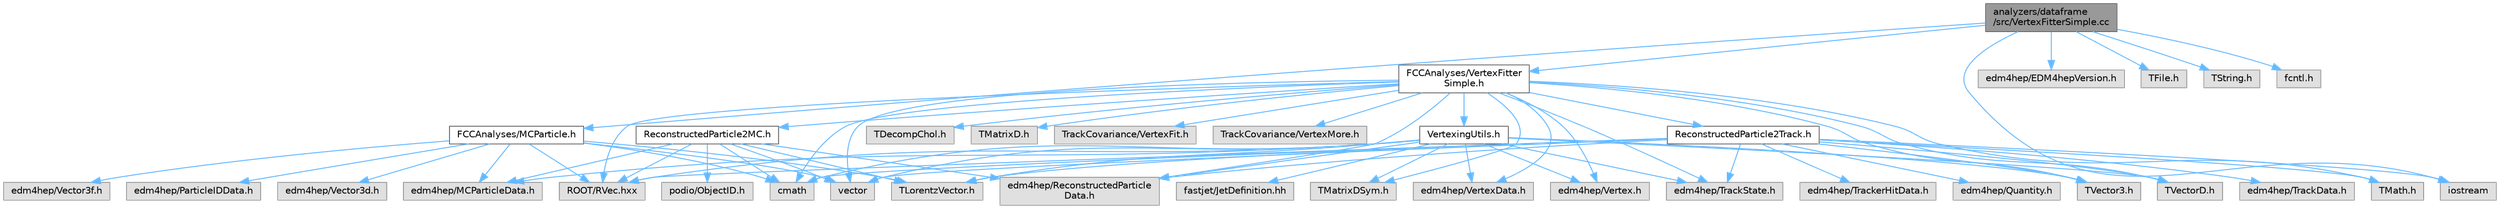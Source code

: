 digraph "analyzers/dataframe/src/VertexFitterSimple.cc"
{
 // LATEX_PDF_SIZE
  bgcolor="transparent";
  edge [fontname=Helvetica,fontsize=10,labelfontname=Helvetica,labelfontsize=10];
  node [fontname=Helvetica,fontsize=10,shape=box,height=0.2,width=0.4];
  Node1 [id="Node000001",label="analyzers/dataframe\l/src/VertexFitterSimple.cc",height=0.2,width=0.4,color="gray40", fillcolor="grey60", style="filled", fontcolor="black",tooltip=" "];
  Node1 -> Node2 [id="edge1_Node000001_Node000002",color="steelblue1",style="solid",tooltip=" "];
  Node2 [id="Node000002",label="FCCAnalyses/VertexFitter\lSimple.h",height=0.2,width=0.4,color="grey40", fillcolor="white", style="filled",URL="$VertexFitterSimple_8h.html",tooltip=" "];
  Node2 -> Node3 [id="edge2_Node000002_Node000003",color="steelblue1",style="solid",tooltip=" "];
  Node3 [id="Node000003",label="cmath",height=0.2,width=0.4,color="grey60", fillcolor="#E0E0E0", style="filled",tooltip=" "];
  Node2 -> Node4 [id="edge3_Node000002_Node000004",color="steelblue1",style="solid",tooltip=" "];
  Node4 [id="Node000004",label="vector",height=0.2,width=0.4,color="grey60", fillcolor="#E0E0E0", style="filled",tooltip=" "];
  Node2 -> Node5 [id="edge4_Node000002_Node000005",color="steelblue1",style="solid",tooltip=" "];
  Node5 [id="Node000005",label="ROOT/RVec.hxx",height=0.2,width=0.4,color="grey60", fillcolor="#E0E0E0", style="filled",tooltip=" "];
  Node2 -> Node6 [id="edge5_Node000002_Node000006",color="steelblue1",style="solid",tooltip=" "];
  Node6 [id="Node000006",label="edm4hep/ReconstructedParticle\lData.h",height=0.2,width=0.4,color="grey60", fillcolor="#E0E0E0", style="filled",tooltip=" "];
  Node2 -> Node7 [id="edge6_Node000002_Node000007",color="steelblue1",style="solid",tooltip=" "];
  Node7 [id="Node000007",label="edm4hep/TrackState.h",height=0.2,width=0.4,color="grey60", fillcolor="#E0E0E0", style="filled",tooltip=" "];
  Node2 -> Node8 [id="edge7_Node000002_Node000008",color="steelblue1",style="solid",tooltip=" "];
  Node8 [id="Node000008",label="TVectorD.h",height=0.2,width=0.4,color="grey60", fillcolor="#E0E0E0", style="filled",tooltip=" "];
  Node2 -> Node9 [id="edge8_Node000002_Node000009",color="steelblue1",style="solid",tooltip=" "];
  Node9 [id="Node000009",label="TVector3.h",height=0.2,width=0.4,color="grey60", fillcolor="#E0E0E0", style="filled",tooltip=" "];
  Node2 -> Node10 [id="edge9_Node000002_Node000010",color="steelblue1",style="solid",tooltip=" "];
  Node10 [id="Node000010",label="TMatrixDSym.h",height=0.2,width=0.4,color="grey60", fillcolor="#E0E0E0", style="filled",tooltip=" "];
  Node2 -> Node11 [id="edge10_Node000002_Node000011",color="steelblue1",style="solid",tooltip=" "];
  Node11 [id="Node000011",label="TMath.h",height=0.2,width=0.4,color="grey60", fillcolor="#E0E0E0", style="filled",tooltip=" "];
  Node2 -> Node12 [id="edge11_Node000002_Node000012",color="steelblue1",style="solid",tooltip=" "];
  Node12 [id="Node000012",label="TDecompChol.h",height=0.2,width=0.4,color="grey60", fillcolor="#E0E0E0", style="filled",tooltip=" "];
  Node2 -> Node13 [id="edge12_Node000002_Node000013",color="steelblue1",style="solid",tooltip=" "];
  Node13 [id="Node000013",label="TMatrixD.h",height=0.2,width=0.4,color="grey60", fillcolor="#E0E0E0", style="filled",tooltip=" "];
  Node2 -> Node14 [id="edge13_Node000002_Node000014",color="steelblue1",style="solid",tooltip=" "];
  Node14 [id="Node000014",label="ReconstructedParticle2Track.h",height=0.2,width=0.4,color="grey40", fillcolor="white", style="filled",URL="$ReconstructedParticle2Track_8h.html",tooltip=" "];
  Node14 -> Node3 [id="edge14_Node000014_Node000003",color="steelblue1",style="solid",tooltip=" "];
  Node14 -> Node4 [id="edge15_Node000014_Node000004",color="steelblue1",style="solid",tooltip=" "];
  Node14 -> Node5 [id="edge16_Node000014_Node000005",color="steelblue1",style="solid",tooltip=" "];
  Node14 -> Node15 [id="edge17_Node000014_Node000015",color="steelblue1",style="solid",tooltip=" "];
  Node15 [id="Node000015",label="edm4hep/Quantity.h",height=0.2,width=0.4,color="grey60", fillcolor="#E0E0E0", style="filled",tooltip=" "];
  Node14 -> Node6 [id="edge18_Node000014_Node000006",color="steelblue1",style="solid",tooltip=" "];
  Node14 -> Node16 [id="edge19_Node000014_Node000016",color="steelblue1",style="solid",tooltip=" "];
  Node16 [id="Node000016",label="edm4hep/TrackData.h",height=0.2,width=0.4,color="grey60", fillcolor="#E0E0E0", style="filled",tooltip=" "];
  Node14 -> Node7 [id="edge20_Node000014_Node000007",color="steelblue1",style="solid",tooltip=" "];
  Node14 -> Node17 [id="edge21_Node000014_Node000017",color="steelblue1",style="solid",tooltip=" "];
  Node17 [id="Node000017",label="edm4hep/TrackerHitData.h",height=0.2,width=0.4,color="grey60", fillcolor="#E0E0E0", style="filled",tooltip=" "];
  Node14 -> Node8 [id="edge22_Node000014_Node000008",color="steelblue1",style="solid",tooltip=" "];
  Node14 -> Node9 [id="edge23_Node000014_Node000009",color="steelblue1",style="solid",tooltip=" "];
  Node14 -> Node18 [id="edge24_Node000014_Node000018",color="steelblue1",style="solid",tooltip=" "];
  Node18 [id="Node000018",label="TLorentzVector.h",height=0.2,width=0.4,color="grey60", fillcolor="#E0E0E0", style="filled",tooltip=" "];
  Node14 -> Node11 [id="edge25_Node000014_Node000011",color="steelblue1",style="solid",tooltip=" "];
  Node14 -> Node19 [id="edge26_Node000014_Node000019",color="steelblue1",style="solid",tooltip=" "];
  Node19 [id="Node000019",label="iostream",height=0.2,width=0.4,color="grey60", fillcolor="#E0E0E0", style="filled",tooltip=" "];
  Node2 -> Node20 [id="edge27_Node000002_Node000020",color="steelblue1",style="solid",tooltip=" "];
  Node20 [id="Node000020",label="ReconstructedParticle2MC.h",height=0.2,width=0.4,color="grey40", fillcolor="white", style="filled",URL="$ReconstructedParticle2MC_8h.html",tooltip=" "];
  Node20 -> Node3 [id="edge28_Node000020_Node000003",color="steelblue1",style="solid",tooltip=" "];
  Node20 -> Node4 [id="edge29_Node000020_Node000004",color="steelblue1",style="solid",tooltip=" "];
  Node20 -> Node5 [id="edge30_Node000020_Node000005",color="steelblue1",style="solid",tooltip=" "];
  Node20 -> Node6 [id="edge31_Node000020_Node000006",color="steelblue1",style="solid",tooltip=" "];
  Node20 -> Node21 [id="edge32_Node000020_Node000021",color="steelblue1",style="solid",tooltip=" "];
  Node21 [id="Node000021",label="edm4hep/MCParticleData.h",height=0.2,width=0.4,color="grey60", fillcolor="#E0E0E0", style="filled",tooltip=" "];
  Node20 -> Node22 [id="edge33_Node000020_Node000022",color="steelblue1",style="solid",tooltip=" "];
  Node22 [id="Node000022",label="podio/ObjectID.h",height=0.2,width=0.4,color="grey60", fillcolor="#E0E0E0", style="filled",tooltip=" "];
  Node20 -> Node18 [id="edge34_Node000020_Node000018",color="steelblue1",style="solid",tooltip=" "];
  Node2 -> Node23 [id="edge35_Node000002_Node000023",color="steelblue1",style="solid",tooltip=" "];
  Node23 [id="Node000023",label="VertexingUtils.h",height=0.2,width=0.4,color="grey40", fillcolor="white", style="filled",URL="$VertexingUtils_8h.html",tooltip=" "];
  Node23 -> Node3 [id="edge36_Node000023_Node000003",color="steelblue1",style="solid",tooltip=" "];
  Node23 -> Node4 [id="edge37_Node000023_Node000004",color="steelblue1",style="solid",tooltip=" "];
  Node23 -> Node5 [id="edge38_Node000023_Node000005",color="steelblue1",style="solid",tooltip=" "];
  Node23 -> Node6 [id="edge39_Node000023_Node000006",color="steelblue1",style="solid",tooltip=" "];
  Node23 -> Node21 [id="edge40_Node000023_Node000021",color="steelblue1",style="solid",tooltip=" "];
  Node23 -> Node7 [id="edge41_Node000023_Node000007",color="steelblue1",style="solid",tooltip=" "];
  Node23 -> Node24 [id="edge42_Node000023_Node000024",color="steelblue1",style="solid",tooltip=" "];
  Node24 [id="Node000024",label="edm4hep/VertexData.h",height=0.2,width=0.4,color="grey60", fillcolor="#E0E0E0", style="filled",tooltip=" "];
  Node23 -> Node25 [id="edge43_Node000023_Node000025",color="steelblue1",style="solid",tooltip=" "];
  Node25 [id="Node000025",label="edm4hep/Vertex.h",height=0.2,width=0.4,color="grey60", fillcolor="#E0E0E0", style="filled",tooltip=" "];
  Node23 -> Node18 [id="edge44_Node000023_Node000018",color="steelblue1",style="solid",tooltip=" "];
  Node23 -> Node8 [id="edge45_Node000023_Node000008",color="steelblue1",style="solid",tooltip=" "];
  Node23 -> Node9 [id="edge46_Node000023_Node000009",color="steelblue1",style="solid",tooltip=" "];
  Node23 -> Node10 [id="edge47_Node000023_Node000010",color="steelblue1",style="solid",tooltip=" "];
  Node23 -> Node26 [id="edge48_Node000023_Node000026",color="steelblue1",style="solid",tooltip=" "];
  Node26 [id="Node000026",label="fastjet/JetDefinition.hh",height=0.2,width=0.4,color="grey60", fillcolor="#E0E0E0", style="filled",tooltip=" "];
  Node2 -> Node24 [id="edge49_Node000002_Node000024",color="steelblue1",style="solid",tooltip=" "];
  Node2 -> Node25 [id="edge50_Node000002_Node000025",color="steelblue1",style="solid",tooltip=" "];
  Node2 -> Node27 [id="edge51_Node000002_Node000027",color="steelblue1",style="solid",tooltip=" "];
  Node27 [id="Node000027",label="TrackCovariance/VertexFit.h",height=0.2,width=0.4,color="grey60", fillcolor="#E0E0E0", style="filled",tooltip=" "];
  Node2 -> Node28 [id="edge52_Node000002_Node000028",color="steelblue1",style="solid",tooltip=" "];
  Node28 [id="Node000028",label="TrackCovariance/VertexMore.h",height=0.2,width=0.4,color="grey60", fillcolor="#E0E0E0", style="filled",tooltip=" "];
  Node1 -> Node29 [id="edge53_Node000001_Node000029",color="steelblue1",style="solid",tooltip=" "];
  Node29 [id="Node000029",label="FCCAnalyses/MCParticle.h",height=0.2,width=0.4,color="grey40", fillcolor="white", style="filled",URL="$MCParticle_8h.html",tooltip=" "];
  Node29 -> Node3 [id="edge54_Node000029_Node000003",color="steelblue1",style="solid",tooltip=" "];
  Node29 -> Node4 [id="edge55_Node000029_Node000004",color="steelblue1",style="solid",tooltip=" "];
  Node29 -> Node5 [id="edge56_Node000029_Node000005",color="steelblue1",style="solid",tooltip=" "];
  Node29 -> Node18 [id="edge57_Node000029_Node000018",color="steelblue1",style="solid",tooltip=" "];
  Node29 -> Node21 [id="edge58_Node000029_Node000021",color="steelblue1",style="solid",tooltip=" "];
  Node29 -> Node30 [id="edge59_Node000029_Node000030",color="steelblue1",style="solid",tooltip=" "];
  Node30 [id="Node000030",label="edm4hep/ParticleIDData.h",height=0.2,width=0.4,color="grey60", fillcolor="#E0E0E0", style="filled",tooltip=" "];
  Node29 -> Node31 [id="edge60_Node000029_Node000031",color="steelblue1",style="solid",tooltip=" "];
  Node31 [id="Node000031",label="edm4hep/Vector3d.h",height=0.2,width=0.4,color="grey60", fillcolor="#E0E0E0", style="filled",tooltip=" "];
  Node29 -> Node32 [id="edge61_Node000029_Node000032",color="steelblue1",style="solid",tooltip=" "];
  Node32 [id="Node000032",label="edm4hep/Vector3f.h",height=0.2,width=0.4,color="grey60", fillcolor="#E0E0E0", style="filled",tooltip=" "];
  Node1 -> Node33 [id="edge62_Node000001_Node000033",color="steelblue1",style="solid",tooltip=" "];
  Node33 [id="Node000033",label="edm4hep/EDM4hepVersion.h",height=0.2,width=0.4,color="grey60", fillcolor="#E0E0E0", style="filled",tooltip=" "];
  Node1 -> Node19 [id="edge63_Node000001_Node000019",color="steelblue1",style="solid",tooltip=" "];
  Node1 -> Node34 [id="edge64_Node000001_Node000034",color="steelblue1",style="solid",tooltip=" "];
  Node34 [id="Node000034",label="TFile.h",height=0.2,width=0.4,color="grey60", fillcolor="#E0E0E0", style="filled",tooltip=" "];
  Node1 -> Node35 [id="edge65_Node000001_Node000035",color="steelblue1",style="solid",tooltip=" "];
  Node35 [id="Node000035",label="TString.h",height=0.2,width=0.4,color="grey60", fillcolor="#E0E0E0", style="filled",tooltip=" "];
  Node1 -> Node36 [id="edge66_Node000001_Node000036",color="steelblue1",style="solid",tooltip=" "];
  Node36 [id="Node000036",label="fcntl.h",height=0.2,width=0.4,color="grey60", fillcolor="#E0E0E0", style="filled",tooltip=" "];
}

